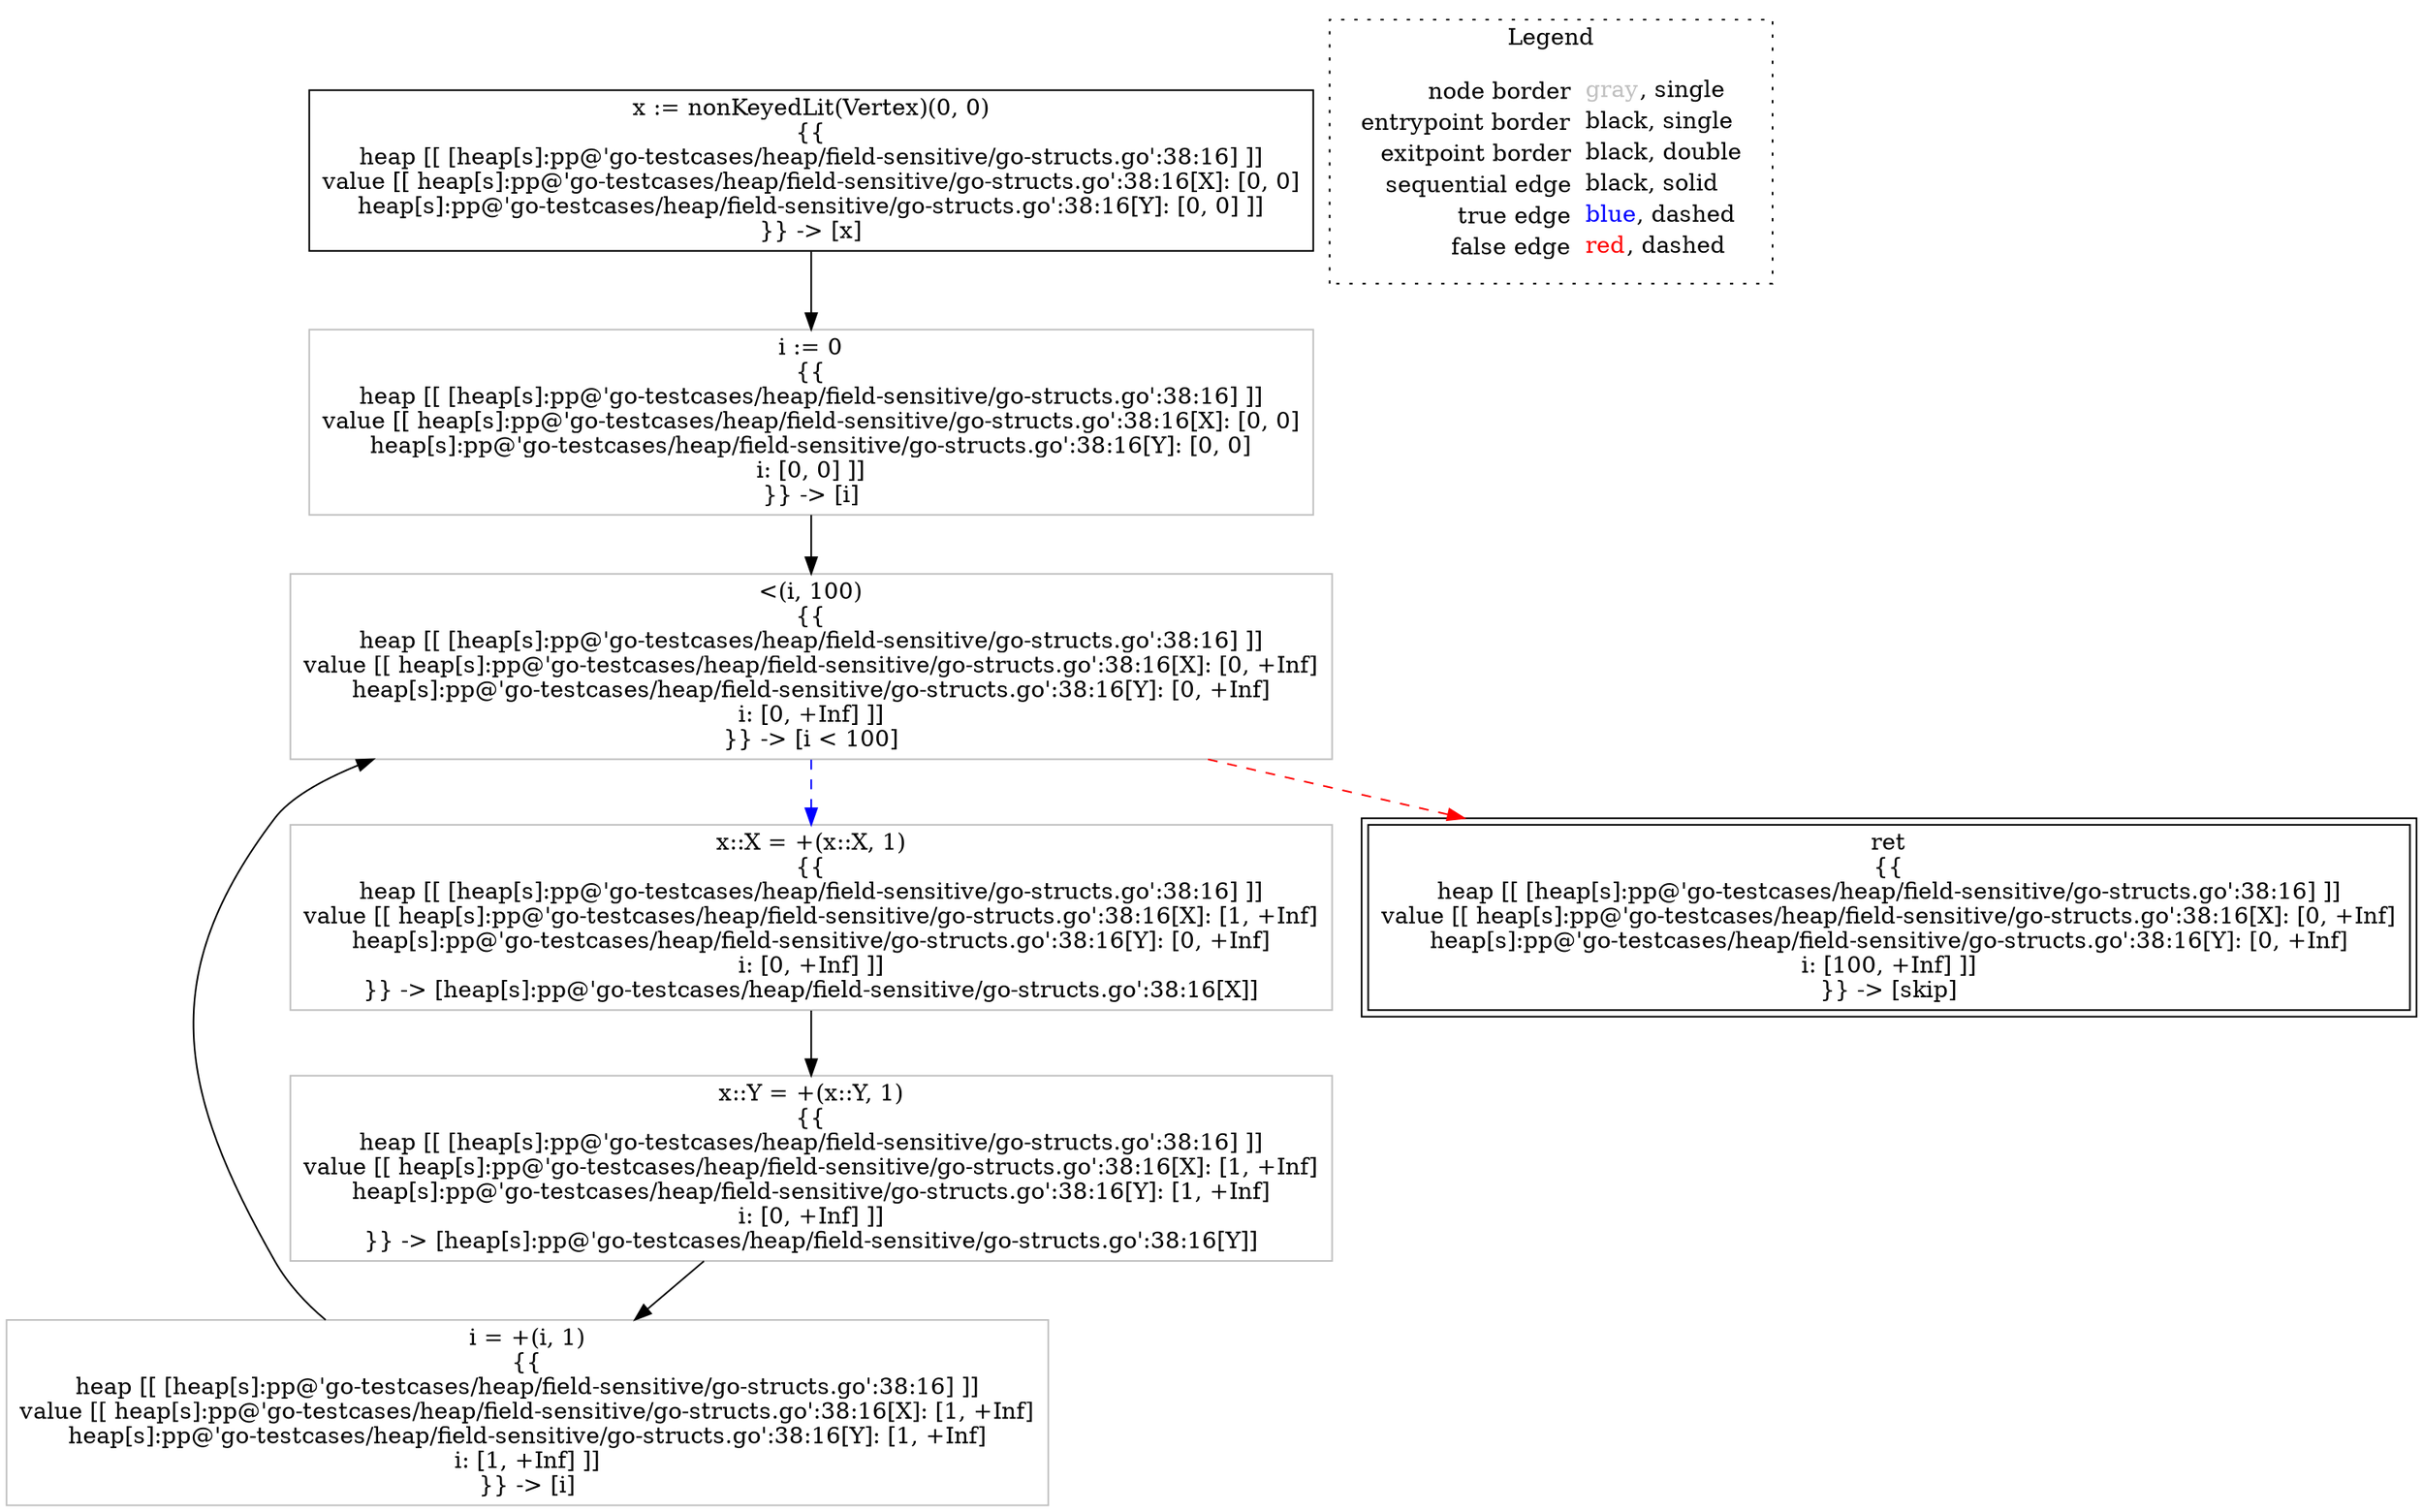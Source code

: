 digraph {
	"node0" [shape="rect",color="black",label=<x := nonKeyedLit(Vertex)(0, 0)<BR/>{{<BR/>heap [[ [heap[s]:pp@'go-testcases/heap/field-sensitive/go-structs.go':38:16] ]]<BR/>value [[ heap[s]:pp@'go-testcases/heap/field-sensitive/go-structs.go':38:16[X]: [0, 0]<BR/>heap[s]:pp@'go-testcases/heap/field-sensitive/go-structs.go':38:16[Y]: [0, 0] ]]<BR/>}} -&gt; [x]>];
	"node1" [shape="rect",color="gray",label=<i = +(i, 1)<BR/>{{<BR/>heap [[ [heap[s]:pp@'go-testcases/heap/field-sensitive/go-structs.go':38:16] ]]<BR/>value [[ heap[s]:pp@'go-testcases/heap/field-sensitive/go-structs.go':38:16[X]: [1, +Inf]<BR/>heap[s]:pp@'go-testcases/heap/field-sensitive/go-structs.go':38:16[Y]: [1, +Inf]<BR/>i: [1, +Inf] ]]<BR/>}} -&gt; [i]>];
	"node2" [shape="rect",color="gray",label=<x::Y = +(x::Y, 1)<BR/>{{<BR/>heap [[ [heap[s]:pp@'go-testcases/heap/field-sensitive/go-structs.go':38:16] ]]<BR/>value [[ heap[s]:pp@'go-testcases/heap/field-sensitive/go-structs.go':38:16[X]: [1, +Inf]<BR/>heap[s]:pp@'go-testcases/heap/field-sensitive/go-structs.go':38:16[Y]: [1, +Inf]<BR/>i: [0, +Inf] ]]<BR/>}} -&gt; [heap[s]:pp@'go-testcases/heap/field-sensitive/go-structs.go':38:16[Y]]>];
	"node3" [shape="rect",color="gray",label=<x::X = +(x::X, 1)<BR/>{{<BR/>heap [[ [heap[s]:pp@'go-testcases/heap/field-sensitive/go-structs.go':38:16] ]]<BR/>value [[ heap[s]:pp@'go-testcases/heap/field-sensitive/go-structs.go':38:16[X]: [1, +Inf]<BR/>heap[s]:pp@'go-testcases/heap/field-sensitive/go-structs.go':38:16[Y]: [0, +Inf]<BR/>i: [0, +Inf] ]]<BR/>}} -&gt; [heap[s]:pp@'go-testcases/heap/field-sensitive/go-structs.go':38:16[X]]>];
	"node4" [shape="rect",color="gray",label=<&lt;(i, 100)<BR/>{{<BR/>heap [[ [heap[s]:pp@'go-testcases/heap/field-sensitive/go-structs.go':38:16] ]]<BR/>value [[ heap[s]:pp@'go-testcases/heap/field-sensitive/go-structs.go':38:16[X]: [0, +Inf]<BR/>heap[s]:pp@'go-testcases/heap/field-sensitive/go-structs.go':38:16[Y]: [0, +Inf]<BR/>i: [0, +Inf] ]]<BR/>}} -&gt; [i &lt; 100]>];
	"node5" [shape="rect",color="gray",label=<i := 0<BR/>{{<BR/>heap [[ [heap[s]:pp@'go-testcases/heap/field-sensitive/go-structs.go':38:16] ]]<BR/>value [[ heap[s]:pp@'go-testcases/heap/field-sensitive/go-structs.go':38:16[X]: [0, 0]<BR/>heap[s]:pp@'go-testcases/heap/field-sensitive/go-structs.go':38:16[Y]: [0, 0]<BR/>i: [0, 0] ]]<BR/>}} -&gt; [i]>];
	"node6" [shape="rect",color="black",peripheries="2",label=<ret<BR/>{{<BR/>heap [[ [heap[s]:pp@'go-testcases/heap/field-sensitive/go-structs.go':38:16] ]]<BR/>value [[ heap[s]:pp@'go-testcases/heap/field-sensitive/go-structs.go':38:16[X]: [0, +Inf]<BR/>heap[s]:pp@'go-testcases/heap/field-sensitive/go-structs.go':38:16[Y]: [0, +Inf]<BR/>i: [100, +Inf] ]]<BR/>}} -&gt; [skip]>];
	"node1" -> "node4" [color="black"];
	"node2" -> "node1" [color="black"];
	"node3" -> "node2" [color="black"];
	"node0" -> "node5" [color="black"];
	"node4" -> "node3" [color="blue",style="dashed"];
	"node4" -> "node6" [color="red",style="dashed"];
	"node5" -> "node4" [color="black"];
subgraph cluster_legend {
	label="Legend";
	style=dotted;
	node [shape=plaintext];
	"legend" [label=<<table border="0" cellpadding="2" cellspacing="0" cellborder="0"><tr><td align="right">node border&nbsp;</td><td align="left"><font color="gray">gray</font>, single</td></tr><tr><td align="right">entrypoint border&nbsp;</td><td align="left"><font color="black">black</font>, single</td></tr><tr><td align="right">exitpoint border&nbsp;</td><td align="left"><font color="black">black</font>, double</td></tr><tr><td align="right">sequential edge&nbsp;</td><td align="left"><font color="black">black</font>, solid</td></tr><tr><td align="right">true edge&nbsp;</td><td align="left"><font color="blue">blue</font>, dashed</td></tr><tr><td align="right">false edge&nbsp;</td><td align="left"><font color="red">red</font>, dashed</td></tr></table>>];
}

}

